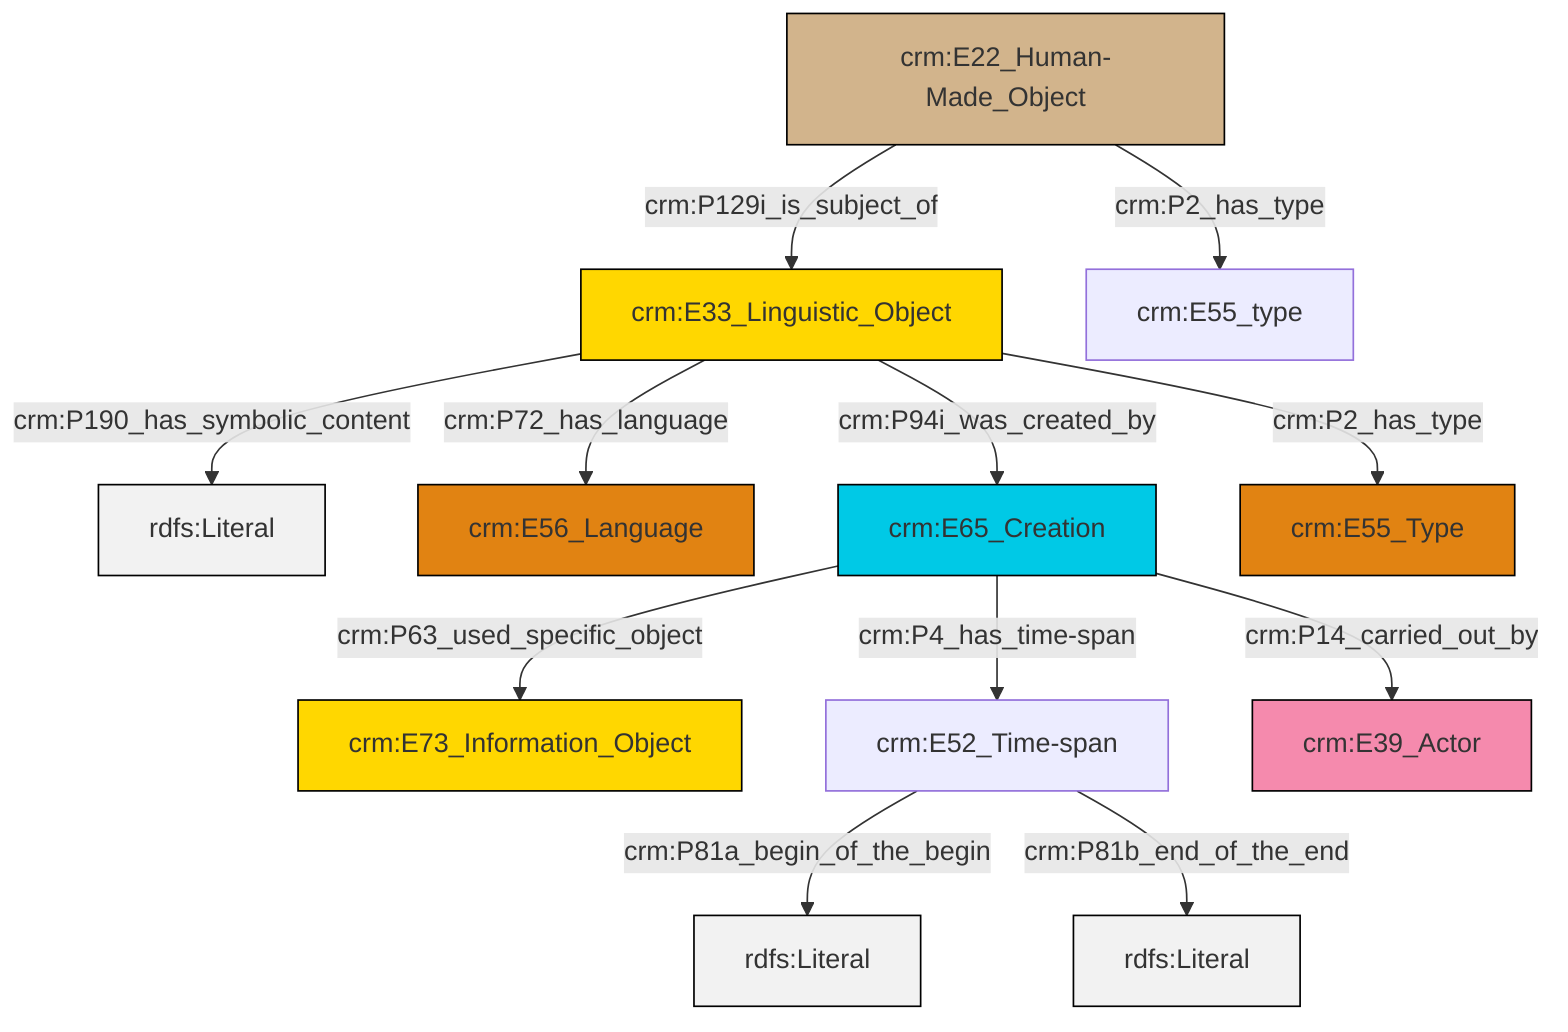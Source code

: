 graph TD
classDef Literal fill:#f2f2f2,stroke:#000000;
classDef CRM_Entity fill:#FFFFFF,stroke:#000000;
classDef Temporal_Entity fill:#00C9E6, stroke:#000000;
classDef Type fill:#E18312, stroke:#000000;
classDef Time-Span fill:#2C9C91, stroke:#000000;
classDef Appellation fill:#FFEB7F, stroke:#000000;
classDef Place fill:#008836, stroke:#000000;
classDef Persistent_Item fill:#B266B2, stroke:#000000;
classDef Conceptual_Object fill:#FFD700, stroke:#000000;
classDef Physical_Thing fill:#D2B48C, stroke:#000000;
classDef Actor fill:#f58aad, stroke:#000000;
classDef PC_Classes fill:#4ce600, stroke:#000000;
classDef Multi fill:#cccccc,stroke:#000000;

0["crm:E33_Linguistic_Object"]:::Conceptual_Object -->|crm:P190_has_symbolic_content| 2[rdfs:Literal]:::Literal
5["crm:E22_Human-Made_Object"]:::Physical_Thing -->|crm:P129i_is_subject_of| 0["crm:E33_Linguistic_Object"]:::Conceptual_Object
0["crm:E33_Linguistic_Object"]:::Conceptual_Object -->|crm:P94i_was_created_by| 6["crm:E65_Creation"]:::Temporal_Entity
6["crm:E65_Creation"]:::Temporal_Entity -->|crm:P63_used_specific_object| 7["crm:E73_Information_Object"]:::Conceptual_Object
0["crm:E33_Linguistic_Object"]:::Conceptual_Object -->|crm:P72_has_language| 3["crm:E56_Language"]:::Type
11["crm:E52_Time-span"]:::Default -->|crm:P81a_begin_of_the_begin| 12[rdfs:Literal]:::Literal
0["crm:E33_Linguistic_Object"]:::Conceptual_Object -->|crm:P2_has_type| 9["crm:E55_Type"]:::Type
11["crm:E52_Time-span"]:::Default -->|crm:P81b_end_of_the_end| 13[rdfs:Literal]:::Literal
5["crm:E22_Human-Made_Object"]:::Physical_Thing -->|crm:P2_has_type| 15["crm:E55_type"]:::Default
6["crm:E65_Creation"]:::Temporal_Entity -->|crm:P4_has_time-span| 11["crm:E52_Time-span"]:::Default
6["crm:E65_Creation"]:::Temporal_Entity -->|crm:P14_carried_out_by| 16["crm:E39_Actor"]:::Actor